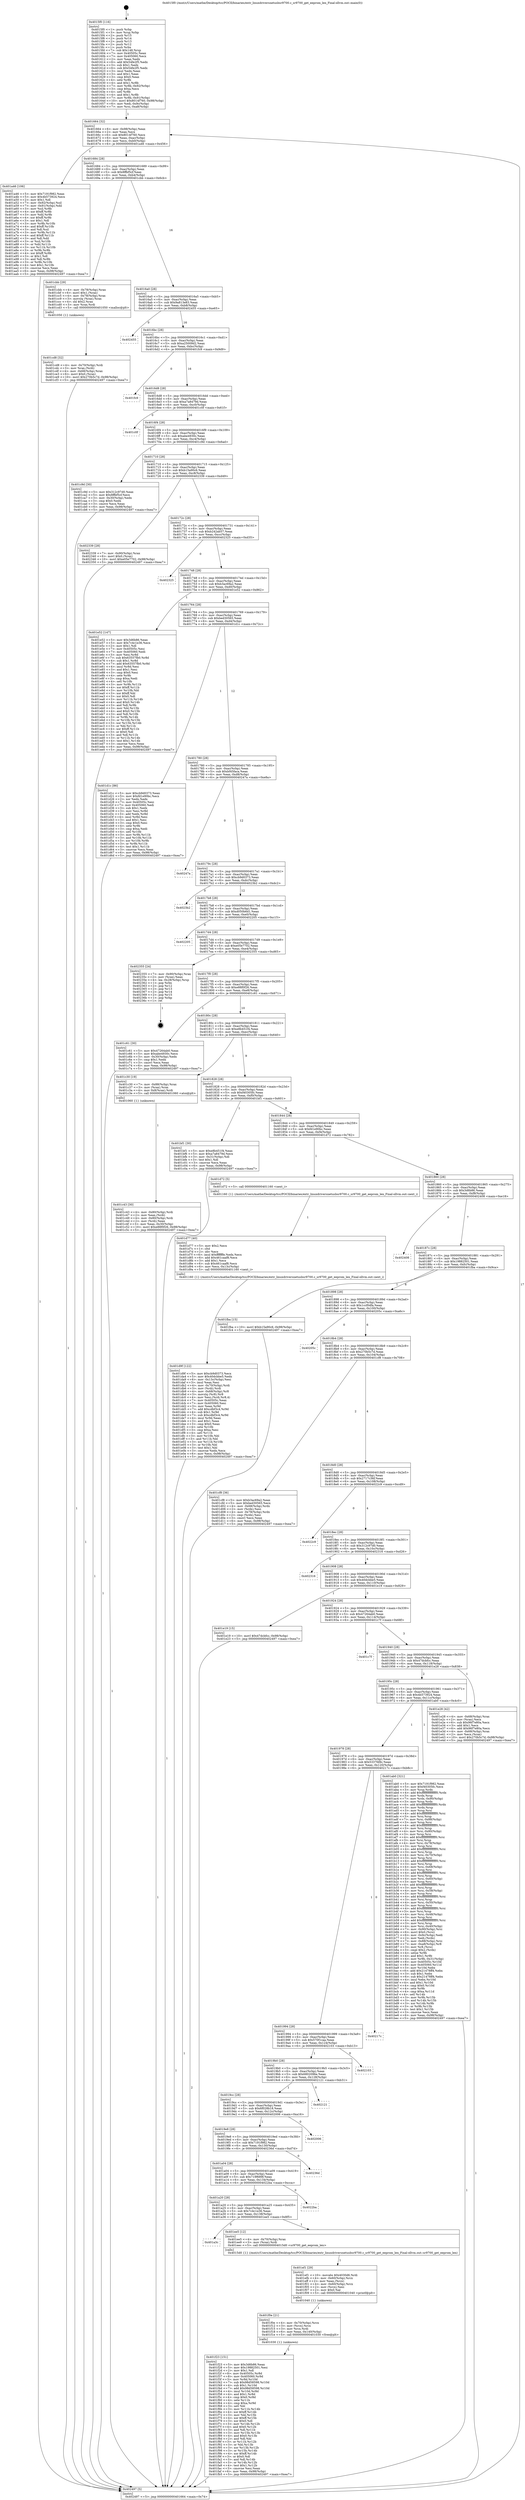 digraph "0x4015f0" {
  label = "0x4015f0 (/mnt/c/Users/mathe/Desktop/tcc/POCII/binaries/extr_linuxdriversnetusbsr9700.c_sr9700_get_eeprom_len_Final-ollvm.out::main(0))"
  labelloc = "t"
  node[shape=record]

  Entry [label="",width=0.3,height=0.3,shape=circle,fillcolor=black,style=filled]
  "0x401664" [label="{
     0x401664 [32]\l
     | [instrs]\l
     &nbsp;&nbsp;0x401664 \<+6\>: mov -0x98(%rbp),%eax\l
     &nbsp;&nbsp;0x40166a \<+2\>: mov %eax,%ecx\l
     &nbsp;&nbsp;0x40166c \<+6\>: sub $0x8014f760,%ecx\l
     &nbsp;&nbsp;0x401672 \<+6\>: mov %eax,-0xac(%rbp)\l
     &nbsp;&nbsp;0x401678 \<+6\>: mov %ecx,-0xb0(%rbp)\l
     &nbsp;&nbsp;0x40167e \<+6\>: je 0000000000401a46 \<main+0x456\>\l
  }"]
  "0x401a46" [label="{
     0x401a46 [106]\l
     | [instrs]\l
     &nbsp;&nbsp;0x401a46 \<+5\>: mov $0x7191f982,%eax\l
     &nbsp;&nbsp;0x401a4b \<+5\>: mov $0x4b573924,%ecx\l
     &nbsp;&nbsp;0x401a50 \<+2\>: mov $0x1,%dl\l
     &nbsp;&nbsp;0x401a52 \<+7\>: mov -0x92(%rbp),%sil\l
     &nbsp;&nbsp;0x401a59 \<+7\>: mov -0x91(%rbp),%dil\l
     &nbsp;&nbsp;0x401a60 \<+3\>: mov %sil,%r8b\l
     &nbsp;&nbsp;0x401a63 \<+4\>: xor $0xff,%r8b\l
     &nbsp;&nbsp;0x401a67 \<+3\>: mov %dil,%r9b\l
     &nbsp;&nbsp;0x401a6a \<+4\>: xor $0xff,%r9b\l
     &nbsp;&nbsp;0x401a6e \<+3\>: xor $0x1,%dl\l
     &nbsp;&nbsp;0x401a71 \<+3\>: mov %r8b,%r10b\l
     &nbsp;&nbsp;0x401a74 \<+4\>: and $0xff,%r10b\l
     &nbsp;&nbsp;0x401a78 \<+3\>: and %dl,%sil\l
     &nbsp;&nbsp;0x401a7b \<+3\>: mov %r9b,%r11b\l
     &nbsp;&nbsp;0x401a7e \<+4\>: and $0xff,%r11b\l
     &nbsp;&nbsp;0x401a82 \<+3\>: and %dl,%dil\l
     &nbsp;&nbsp;0x401a85 \<+3\>: or %sil,%r10b\l
     &nbsp;&nbsp;0x401a88 \<+3\>: or %dil,%r11b\l
     &nbsp;&nbsp;0x401a8b \<+3\>: xor %r11b,%r10b\l
     &nbsp;&nbsp;0x401a8e \<+3\>: or %r9b,%r8b\l
     &nbsp;&nbsp;0x401a91 \<+4\>: xor $0xff,%r8b\l
     &nbsp;&nbsp;0x401a95 \<+3\>: or $0x1,%dl\l
     &nbsp;&nbsp;0x401a98 \<+3\>: and %dl,%r8b\l
     &nbsp;&nbsp;0x401a9b \<+3\>: or %r8b,%r10b\l
     &nbsp;&nbsp;0x401a9e \<+4\>: test $0x1,%r10b\l
     &nbsp;&nbsp;0x401aa2 \<+3\>: cmovne %ecx,%eax\l
     &nbsp;&nbsp;0x401aa5 \<+6\>: mov %eax,-0x98(%rbp)\l
     &nbsp;&nbsp;0x401aab \<+5\>: jmp 0000000000402497 \<main+0xea7\>\l
  }"]
  "0x401684" [label="{
     0x401684 [28]\l
     | [instrs]\l
     &nbsp;&nbsp;0x401684 \<+5\>: jmp 0000000000401689 \<main+0x99\>\l
     &nbsp;&nbsp;0x401689 \<+6\>: mov -0xac(%rbp),%eax\l
     &nbsp;&nbsp;0x40168f \<+5\>: sub $0x8ffbf5cf,%eax\l
     &nbsp;&nbsp;0x401694 \<+6\>: mov %eax,-0xb4(%rbp)\l
     &nbsp;&nbsp;0x40169a \<+6\>: je 0000000000401cbb \<main+0x6cb\>\l
  }"]
  "0x402497" [label="{
     0x402497 [5]\l
     | [instrs]\l
     &nbsp;&nbsp;0x402497 \<+5\>: jmp 0000000000401664 \<main+0x74\>\l
  }"]
  "0x4015f0" [label="{
     0x4015f0 [116]\l
     | [instrs]\l
     &nbsp;&nbsp;0x4015f0 \<+1\>: push %rbp\l
     &nbsp;&nbsp;0x4015f1 \<+3\>: mov %rsp,%rbp\l
     &nbsp;&nbsp;0x4015f4 \<+2\>: push %r15\l
     &nbsp;&nbsp;0x4015f6 \<+2\>: push %r14\l
     &nbsp;&nbsp;0x4015f8 \<+2\>: push %r13\l
     &nbsp;&nbsp;0x4015fa \<+2\>: push %r12\l
     &nbsp;&nbsp;0x4015fc \<+1\>: push %rbx\l
     &nbsp;&nbsp;0x4015fd \<+7\>: sub $0x148,%rsp\l
     &nbsp;&nbsp;0x401604 \<+7\>: mov 0x40505c,%eax\l
     &nbsp;&nbsp;0x40160b \<+7\>: mov 0x405060,%ecx\l
     &nbsp;&nbsp;0x401612 \<+2\>: mov %eax,%edx\l
     &nbsp;&nbsp;0x401614 \<+6\>: add $0x54fe2f5,%edx\l
     &nbsp;&nbsp;0x40161a \<+3\>: sub $0x1,%edx\l
     &nbsp;&nbsp;0x40161d \<+6\>: sub $0x54fe2f5,%edx\l
     &nbsp;&nbsp;0x401623 \<+3\>: imul %edx,%eax\l
     &nbsp;&nbsp;0x401626 \<+3\>: and $0x1,%eax\l
     &nbsp;&nbsp;0x401629 \<+3\>: cmp $0x0,%eax\l
     &nbsp;&nbsp;0x40162c \<+4\>: sete %r8b\l
     &nbsp;&nbsp;0x401630 \<+4\>: and $0x1,%r8b\l
     &nbsp;&nbsp;0x401634 \<+7\>: mov %r8b,-0x92(%rbp)\l
     &nbsp;&nbsp;0x40163b \<+3\>: cmp $0xa,%ecx\l
     &nbsp;&nbsp;0x40163e \<+4\>: setl %r8b\l
     &nbsp;&nbsp;0x401642 \<+4\>: and $0x1,%r8b\l
     &nbsp;&nbsp;0x401646 \<+7\>: mov %r8b,-0x91(%rbp)\l
     &nbsp;&nbsp;0x40164d \<+10\>: movl $0x8014f760,-0x98(%rbp)\l
     &nbsp;&nbsp;0x401657 \<+6\>: mov %edi,-0x9c(%rbp)\l
     &nbsp;&nbsp;0x40165d \<+7\>: mov %rsi,-0xa8(%rbp)\l
  }"]
  Exit [label="",width=0.3,height=0.3,shape=circle,fillcolor=black,style=filled,peripheries=2]
  "0x401cbb" [label="{
     0x401cbb [29]\l
     | [instrs]\l
     &nbsp;&nbsp;0x401cbb \<+4\>: mov -0x78(%rbp),%rax\l
     &nbsp;&nbsp;0x401cbf \<+6\>: movl $0x1,(%rax)\l
     &nbsp;&nbsp;0x401cc5 \<+4\>: mov -0x78(%rbp),%rax\l
     &nbsp;&nbsp;0x401cc9 \<+3\>: movslq (%rax),%rax\l
     &nbsp;&nbsp;0x401ccc \<+4\>: shl $0x2,%rax\l
     &nbsp;&nbsp;0x401cd0 \<+3\>: mov %rax,%rdi\l
     &nbsp;&nbsp;0x401cd3 \<+5\>: call 0000000000401050 \<malloc@plt\>\l
     | [calls]\l
     &nbsp;&nbsp;0x401050 \{1\} (unknown)\l
  }"]
  "0x4016a0" [label="{
     0x4016a0 [28]\l
     | [instrs]\l
     &nbsp;&nbsp;0x4016a0 \<+5\>: jmp 00000000004016a5 \<main+0xb5\>\l
     &nbsp;&nbsp;0x4016a5 \<+6\>: mov -0xac(%rbp),%eax\l
     &nbsp;&nbsp;0x4016ab \<+5\>: sub $0x9a813e83,%eax\l
     &nbsp;&nbsp;0x4016b0 \<+6\>: mov %eax,-0xb8(%rbp)\l
     &nbsp;&nbsp;0x4016b6 \<+6\>: je 0000000000402455 \<main+0xe65\>\l
  }"]
  "0x401f23" [label="{
     0x401f23 [151]\l
     | [instrs]\l
     &nbsp;&nbsp;0x401f23 \<+5\>: mov $0x3d6b86,%eax\l
     &nbsp;&nbsp;0x401f28 \<+5\>: mov $0x19882501,%esi\l
     &nbsp;&nbsp;0x401f2d \<+2\>: mov $0x1,%dl\l
     &nbsp;&nbsp;0x401f2f \<+8\>: mov 0x40505c,%r8d\l
     &nbsp;&nbsp;0x401f37 \<+8\>: mov 0x405060,%r9d\l
     &nbsp;&nbsp;0x401f3f \<+3\>: mov %r8d,%r10d\l
     &nbsp;&nbsp;0x401f42 \<+7\>: sub $0x98d58598,%r10d\l
     &nbsp;&nbsp;0x401f49 \<+4\>: sub $0x1,%r10d\l
     &nbsp;&nbsp;0x401f4d \<+7\>: add $0x98d58598,%r10d\l
     &nbsp;&nbsp;0x401f54 \<+4\>: imul %r10d,%r8d\l
     &nbsp;&nbsp;0x401f58 \<+4\>: and $0x1,%r8d\l
     &nbsp;&nbsp;0x401f5c \<+4\>: cmp $0x0,%r8d\l
     &nbsp;&nbsp;0x401f60 \<+4\>: sete %r11b\l
     &nbsp;&nbsp;0x401f64 \<+4\>: cmp $0xa,%r9d\l
     &nbsp;&nbsp;0x401f68 \<+3\>: setl %bl\l
     &nbsp;&nbsp;0x401f6b \<+3\>: mov %r11b,%r14b\l
     &nbsp;&nbsp;0x401f6e \<+4\>: xor $0xff,%r14b\l
     &nbsp;&nbsp;0x401f72 \<+3\>: mov %bl,%r15b\l
     &nbsp;&nbsp;0x401f75 \<+4\>: xor $0xff,%r15b\l
     &nbsp;&nbsp;0x401f79 \<+3\>: xor $0x0,%dl\l
     &nbsp;&nbsp;0x401f7c \<+3\>: mov %r14b,%r12b\l
     &nbsp;&nbsp;0x401f7f \<+4\>: and $0x0,%r12b\l
     &nbsp;&nbsp;0x401f83 \<+3\>: and %dl,%r11b\l
     &nbsp;&nbsp;0x401f86 \<+3\>: mov %r15b,%r13b\l
     &nbsp;&nbsp;0x401f89 \<+4\>: and $0x0,%r13b\l
     &nbsp;&nbsp;0x401f8d \<+2\>: and %dl,%bl\l
     &nbsp;&nbsp;0x401f8f \<+3\>: or %r11b,%r12b\l
     &nbsp;&nbsp;0x401f92 \<+3\>: or %bl,%r13b\l
     &nbsp;&nbsp;0x401f95 \<+3\>: xor %r13b,%r12b\l
     &nbsp;&nbsp;0x401f98 \<+3\>: or %r15b,%r14b\l
     &nbsp;&nbsp;0x401f9b \<+4\>: xor $0xff,%r14b\l
     &nbsp;&nbsp;0x401f9f \<+3\>: or $0x0,%dl\l
     &nbsp;&nbsp;0x401fa2 \<+3\>: and %dl,%r14b\l
     &nbsp;&nbsp;0x401fa5 \<+3\>: or %r14b,%r12b\l
     &nbsp;&nbsp;0x401fa8 \<+4\>: test $0x1,%r12b\l
     &nbsp;&nbsp;0x401fac \<+3\>: cmovne %esi,%eax\l
     &nbsp;&nbsp;0x401faf \<+6\>: mov %eax,-0x98(%rbp)\l
     &nbsp;&nbsp;0x401fb5 \<+5\>: jmp 0000000000402497 \<main+0xea7\>\l
  }"]
  "0x402455" [label="{
     0x402455\l
  }", style=dashed]
  "0x4016bc" [label="{
     0x4016bc [28]\l
     | [instrs]\l
     &nbsp;&nbsp;0x4016bc \<+5\>: jmp 00000000004016c1 \<main+0xd1\>\l
     &nbsp;&nbsp;0x4016c1 \<+6\>: mov -0xac(%rbp),%eax\l
     &nbsp;&nbsp;0x4016c7 \<+5\>: sub $0xa25009d2,%eax\l
     &nbsp;&nbsp;0x4016cc \<+6\>: mov %eax,-0xbc(%rbp)\l
     &nbsp;&nbsp;0x4016d2 \<+6\>: je 0000000000401fc9 \<main+0x9d9\>\l
  }"]
  "0x401f0e" [label="{
     0x401f0e [21]\l
     | [instrs]\l
     &nbsp;&nbsp;0x401f0e \<+4\>: mov -0x70(%rbp),%rcx\l
     &nbsp;&nbsp;0x401f12 \<+3\>: mov (%rcx),%rcx\l
     &nbsp;&nbsp;0x401f15 \<+3\>: mov %rcx,%rdi\l
     &nbsp;&nbsp;0x401f18 \<+6\>: mov %eax,-0x140(%rbp)\l
     &nbsp;&nbsp;0x401f1e \<+5\>: call 0000000000401030 \<free@plt\>\l
     | [calls]\l
     &nbsp;&nbsp;0x401030 \{1\} (unknown)\l
  }"]
  "0x401fc9" [label="{
     0x401fc9\l
  }", style=dashed]
  "0x4016d8" [label="{
     0x4016d8 [28]\l
     | [instrs]\l
     &nbsp;&nbsp;0x4016d8 \<+5\>: jmp 00000000004016dd \<main+0xed\>\l
     &nbsp;&nbsp;0x4016dd \<+6\>: mov -0xac(%rbp),%eax\l
     &nbsp;&nbsp;0x4016e3 \<+5\>: sub $0xa7a8479d,%eax\l
     &nbsp;&nbsp;0x4016e8 \<+6\>: mov %eax,-0xc0(%rbp)\l
     &nbsp;&nbsp;0x4016ee \<+6\>: je 0000000000401c0f \<main+0x61f\>\l
  }"]
  "0x401ef1" [label="{
     0x401ef1 [29]\l
     | [instrs]\l
     &nbsp;&nbsp;0x401ef1 \<+10\>: movabs $0x4030d6,%rdi\l
     &nbsp;&nbsp;0x401efb \<+4\>: mov -0x60(%rbp),%rcx\l
     &nbsp;&nbsp;0x401eff \<+2\>: mov %eax,(%rcx)\l
     &nbsp;&nbsp;0x401f01 \<+4\>: mov -0x60(%rbp),%rcx\l
     &nbsp;&nbsp;0x401f05 \<+2\>: mov (%rcx),%esi\l
     &nbsp;&nbsp;0x401f07 \<+2\>: mov $0x0,%al\l
     &nbsp;&nbsp;0x401f09 \<+5\>: call 0000000000401040 \<printf@plt\>\l
     | [calls]\l
     &nbsp;&nbsp;0x401040 \{1\} (unknown)\l
  }"]
  "0x401c0f" [label="{
     0x401c0f\l
  }", style=dashed]
  "0x4016f4" [label="{
     0x4016f4 [28]\l
     | [instrs]\l
     &nbsp;&nbsp;0x4016f4 \<+5\>: jmp 00000000004016f9 \<main+0x109\>\l
     &nbsp;&nbsp;0x4016f9 \<+6\>: mov -0xac(%rbp),%eax\l
     &nbsp;&nbsp;0x4016ff \<+5\>: sub $0xabe4930c,%eax\l
     &nbsp;&nbsp;0x401704 \<+6\>: mov %eax,-0xc4(%rbp)\l
     &nbsp;&nbsp;0x40170a \<+6\>: je 0000000000401c9d \<main+0x6ad\>\l
  }"]
  "0x401a3c" [label="{
     0x401a3c\l
  }", style=dashed]
  "0x401c9d" [label="{
     0x401c9d [30]\l
     | [instrs]\l
     &nbsp;&nbsp;0x401c9d \<+5\>: mov $0x312c97d0,%eax\l
     &nbsp;&nbsp;0x401ca2 \<+5\>: mov $0x8ffbf5cf,%ecx\l
     &nbsp;&nbsp;0x401ca7 \<+3\>: mov -0x30(%rbp),%edx\l
     &nbsp;&nbsp;0x401caa \<+3\>: cmp $0x0,%edx\l
     &nbsp;&nbsp;0x401cad \<+3\>: cmove %ecx,%eax\l
     &nbsp;&nbsp;0x401cb0 \<+6\>: mov %eax,-0x98(%rbp)\l
     &nbsp;&nbsp;0x401cb6 \<+5\>: jmp 0000000000402497 \<main+0xea7\>\l
  }"]
  "0x401710" [label="{
     0x401710 [28]\l
     | [instrs]\l
     &nbsp;&nbsp;0x401710 \<+5\>: jmp 0000000000401715 \<main+0x125\>\l
     &nbsp;&nbsp;0x401715 \<+6\>: mov -0xac(%rbp),%eax\l
     &nbsp;&nbsp;0x40171b \<+5\>: sub $0xb15a90c6,%eax\l
     &nbsp;&nbsp;0x401720 \<+6\>: mov %eax,-0xc8(%rbp)\l
     &nbsp;&nbsp;0x401726 \<+6\>: je 0000000000402339 \<main+0xd49\>\l
  }"]
  "0x401ee5" [label="{
     0x401ee5 [12]\l
     | [instrs]\l
     &nbsp;&nbsp;0x401ee5 \<+4\>: mov -0x70(%rbp),%rax\l
     &nbsp;&nbsp;0x401ee9 \<+3\>: mov (%rax),%rdi\l
     &nbsp;&nbsp;0x401eec \<+5\>: call 00000000004015d0 \<sr9700_get_eeprom_len\>\l
     | [calls]\l
     &nbsp;&nbsp;0x4015d0 \{1\} (/mnt/c/Users/mathe/Desktop/tcc/POCII/binaries/extr_linuxdriversnetusbsr9700.c_sr9700_get_eeprom_len_Final-ollvm.out::sr9700_get_eeprom_len)\l
  }"]
  "0x402339" [label="{
     0x402339 [28]\l
     | [instrs]\l
     &nbsp;&nbsp;0x402339 \<+7\>: mov -0x90(%rbp),%rax\l
     &nbsp;&nbsp;0x402340 \<+6\>: movl $0x0,(%rax)\l
     &nbsp;&nbsp;0x402346 \<+10\>: movl $0xe05e7702,-0x98(%rbp)\l
     &nbsp;&nbsp;0x402350 \<+5\>: jmp 0000000000402497 \<main+0xea7\>\l
  }"]
  "0x40172c" [label="{
     0x40172c [28]\l
     | [instrs]\l
     &nbsp;&nbsp;0x40172c \<+5\>: jmp 0000000000401731 \<main+0x141\>\l
     &nbsp;&nbsp;0x401731 \<+6\>: mov -0xac(%rbp),%eax\l
     &nbsp;&nbsp;0x401737 \<+5\>: sub $0xb242ab57,%eax\l
     &nbsp;&nbsp;0x40173c \<+6\>: mov %eax,-0xcc(%rbp)\l
     &nbsp;&nbsp;0x401742 \<+6\>: je 0000000000402325 \<main+0xd35\>\l
  }"]
  "0x401a20" [label="{
     0x401a20 [28]\l
     | [instrs]\l
     &nbsp;&nbsp;0x401a20 \<+5\>: jmp 0000000000401a25 \<main+0x435\>\l
     &nbsp;&nbsp;0x401a25 \<+6\>: mov -0xac(%rbp),%eax\l
     &nbsp;&nbsp;0x401a2b \<+5\>: sub $0x7c4c1e36,%eax\l
     &nbsp;&nbsp;0x401a30 \<+6\>: mov %eax,-0x138(%rbp)\l
     &nbsp;&nbsp;0x401a36 \<+6\>: je 0000000000401ee5 \<main+0x8f5\>\l
  }"]
  "0x402325" [label="{
     0x402325\l
  }", style=dashed]
  "0x401748" [label="{
     0x401748 [28]\l
     | [instrs]\l
     &nbsp;&nbsp;0x401748 \<+5\>: jmp 000000000040174d \<main+0x15d\>\l
     &nbsp;&nbsp;0x40174d \<+6\>: mov -0xac(%rbp),%eax\l
     &nbsp;&nbsp;0x401753 \<+5\>: sub $0xb3ac69a2,%eax\l
     &nbsp;&nbsp;0x401758 \<+6\>: mov %eax,-0xd0(%rbp)\l
     &nbsp;&nbsp;0x40175e \<+6\>: je 0000000000401e52 \<main+0x862\>\l
  }"]
  "0x4022ba" [label="{
     0x4022ba\l
  }", style=dashed]
  "0x401e52" [label="{
     0x401e52 [147]\l
     | [instrs]\l
     &nbsp;&nbsp;0x401e52 \<+5\>: mov $0x3d6b86,%eax\l
     &nbsp;&nbsp;0x401e57 \<+5\>: mov $0x7c4c1e36,%ecx\l
     &nbsp;&nbsp;0x401e5c \<+2\>: mov $0x1,%dl\l
     &nbsp;&nbsp;0x401e5e \<+7\>: mov 0x40505c,%esi\l
     &nbsp;&nbsp;0x401e65 \<+7\>: mov 0x405060,%edi\l
     &nbsp;&nbsp;0x401e6c \<+3\>: mov %esi,%r8d\l
     &nbsp;&nbsp;0x401e6f \<+7\>: sub $0x63557fb0,%r8d\l
     &nbsp;&nbsp;0x401e76 \<+4\>: sub $0x1,%r8d\l
     &nbsp;&nbsp;0x401e7a \<+7\>: add $0x63557fb0,%r8d\l
     &nbsp;&nbsp;0x401e81 \<+4\>: imul %r8d,%esi\l
     &nbsp;&nbsp;0x401e85 \<+3\>: and $0x1,%esi\l
     &nbsp;&nbsp;0x401e88 \<+3\>: cmp $0x0,%esi\l
     &nbsp;&nbsp;0x401e8b \<+4\>: sete %r9b\l
     &nbsp;&nbsp;0x401e8f \<+3\>: cmp $0xa,%edi\l
     &nbsp;&nbsp;0x401e92 \<+4\>: setl %r10b\l
     &nbsp;&nbsp;0x401e96 \<+3\>: mov %r9b,%r11b\l
     &nbsp;&nbsp;0x401e99 \<+4\>: xor $0xff,%r11b\l
     &nbsp;&nbsp;0x401e9d \<+3\>: mov %r10b,%bl\l
     &nbsp;&nbsp;0x401ea0 \<+3\>: xor $0xff,%bl\l
     &nbsp;&nbsp;0x401ea3 \<+3\>: xor $0x0,%dl\l
     &nbsp;&nbsp;0x401ea6 \<+3\>: mov %r11b,%r14b\l
     &nbsp;&nbsp;0x401ea9 \<+4\>: and $0x0,%r14b\l
     &nbsp;&nbsp;0x401ead \<+3\>: and %dl,%r9b\l
     &nbsp;&nbsp;0x401eb0 \<+3\>: mov %bl,%r15b\l
     &nbsp;&nbsp;0x401eb3 \<+4\>: and $0x0,%r15b\l
     &nbsp;&nbsp;0x401eb7 \<+3\>: and %dl,%r10b\l
     &nbsp;&nbsp;0x401eba \<+3\>: or %r9b,%r14b\l
     &nbsp;&nbsp;0x401ebd \<+3\>: or %r10b,%r15b\l
     &nbsp;&nbsp;0x401ec0 \<+3\>: xor %r15b,%r14b\l
     &nbsp;&nbsp;0x401ec3 \<+3\>: or %bl,%r11b\l
     &nbsp;&nbsp;0x401ec6 \<+4\>: xor $0xff,%r11b\l
     &nbsp;&nbsp;0x401eca \<+3\>: or $0x0,%dl\l
     &nbsp;&nbsp;0x401ecd \<+3\>: and %dl,%r11b\l
     &nbsp;&nbsp;0x401ed0 \<+3\>: or %r11b,%r14b\l
     &nbsp;&nbsp;0x401ed3 \<+4\>: test $0x1,%r14b\l
     &nbsp;&nbsp;0x401ed7 \<+3\>: cmovne %ecx,%eax\l
     &nbsp;&nbsp;0x401eda \<+6\>: mov %eax,-0x98(%rbp)\l
     &nbsp;&nbsp;0x401ee0 \<+5\>: jmp 0000000000402497 \<main+0xea7\>\l
  }"]
  "0x401764" [label="{
     0x401764 [28]\l
     | [instrs]\l
     &nbsp;&nbsp;0x401764 \<+5\>: jmp 0000000000401769 \<main+0x179\>\l
     &nbsp;&nbsp;0x401769 \<+6\>: mov -0xac(%rbp),%eax\l
     &nbsp;&nbsp;0x40176f \<+5\>: sub $0xbed30565,%eax\l
     &nbsp;&nbsp;0x401774 \<+6\>: mov %eax,-0xd4(%rbp)\l
     &nbsp;&nbsp;0x40177a \<+6\>: je 0000000000401d1c \<main+0x72c\>\l
  }"]
  "0x401a04" [label="{
     0x401a04 [28]\l
     | [instrs]\l
     &nbsp;&nbsp;0x401a04 \<+5\>: jmp 0000000000401a09 \<main+0x419\>\l
     &nbsp;&nbsp;0x401a09 \<+6\>: mov -0xac(%rbp),%eax\l
     &nbsp;&nbsp;0x401a0f \<+5\>: sub $0x719f689f,%eax\l
     &nbsp;&nbsp;0x401a14 \<+6\>: mov %eax,-0x134(%rbp)\l
     &nbsp;&nbsp;0x401a1a \<+6\>: je 00000000004022ba \<main+0xcca\>\l
  }"]
  "0x401d1c" [label="{
     0x401d1c [86]\l
     | [instrs]\l
     &nbsp;&nbsp;0x401d1c \<+5\>: mov $0xcb9d0373,%eax\l
     &nbsp;&nbsp;0x401d21 \<+5\>: mov $0xfd1e90bc,%ecx\l
     &nbsp;&nbsp;0x401d26 \<+2\>: xor %edx,%edx\l
     &nbsp;&nbsp;0x401d28 \<+7\>: mov 0x40505c,%esi\l
     &nbsp;&nbsp;0x401d2f \<+7\>: mov 0x405060,%edi\l
     &nbsp;&nbsp;0x401d36 \<+3\>: sub $0x1,%edx\l
     &nbsp;&nbsp;0x401d39 \<+3\>: mov %esi,%r8d\l
     &nbsp;&nbsp;0x401d3c \<+3\>: add %edx,%r8d\l
     &nbsp;&nbsp;0x401d3f \<+4\>: imul %r8d,%esi\l
     &nbsp;&nbsp;0x401d43 \<+3\>: and $0x1,%esi\l
     &nbsp;&nbsp;0x401d46 \<+3\>: cmp $0x0,%esi\l
     &nbsp;&nbsp;0x401d49 \<+4\>: sete %r9b\l
     &nbsp;&nbsp;0x401d4d \<+3\>: cmp $0xa,%edi\l
     &nbsp;&nbsp;0x401d50 \<+4\>: setl %r10b\l
     &nbsp;&nbsp;0x401d54 \<+3\>: mov %r9b,%r11b\l
     &nbsp;&nbsp;0x401d57 \<+3\>: and %r10b,%r11b\l
     &nbsp;&nbsp;0x401d5a \<+3\>: xor %r10b,%r9b\l
     &nbsp;&nbsp;0x401d5d \<+3\>: or %r9b,%r11b\l
     &nbsp;&nbsp;0x401d60 \<+4\>: test $0x1,%r11b\l
     &nbsp;&nbsp;0x401d64 \<+3\>: cmovne %ecx,%eax\l
     &nbsp;&nbsp;0x401d67 \<+6\>: mov %eax,-0x98(%rbp)\l
     &nbsp;&nbsp;0x401d6d \<+5\>: jmp 0000000000402497 \<main+0xea7\>\l
  }"]
  "0x401780" [label="{
     0x401780 [28]\l
     | [instrs]\l
     &nbsp;&nbsp;0x401780 \<+5\>: jmp 0000000000401785 \<main+0x195\>\l
     &nbsp;&nbsp;0x401785 \<+6\>: mov -0xac(%rbp),%eax\l
     &nbsp;&nbsp;0x40178b \<+5\>: sub $0xbf45faca,%eax\l
     &nbsp;&nbsp;0x401790 \<+6\>: mov %eax,-0xd8(%rbp)\l
     &nbsp;&nbsp;0x401796 \<+6\>: je 000000000040247a \<main+0xe8a\>\l
  }"]
  "0x40236d" [label="{
     0x40236d\l
  }", style=dashed]
  "0x40247a" [label="{
     0x40247a\l
  }", style=dashed]
  "0x40179c" [label="{
     0x40179c [28]\l
     | [instrs]\l
     &nbsp;&nbsp;0x40179c \<+5\>: jmp 00000000004017a1 \<main+0x1b1\>\l
     &nbsp;&nbsp;0x4017a1 \<+6\>: mov -0xac(%rbp),%eax\l
     &nbsp;&nbsp;0x4017a7 \<+5\>: sub $0xcb9d0373,%eax\l
     &nbsp;&nbsp;0x4017ac \<+6\>: mov %eax,-0xdc(%rbp)\l
     &nbsp;&nbsp;0x4017b2 \<+6\>: je 00000000004023b2 \<main+0xdc2\>\l
  }"]
  "0x4019e8" [label="{
     0x4019e8 [28]\l
     | [instrs]\l
     &nbsp;&nbsp;0x4019e8 \<+5\>: jmp 00000000004019ed \<main+0x3fd\>\l
     &nbsp;&nbsp;0x4019ed \<+6\>: mov -0xac(%rbp),%eax\l
     &nbsp;&nbsp;0x4019f3 \<+5\>: sub $0x7191f982,%eax\l
     &nbsp;&nbsp;0x4019f8 \<+6\>: mov %eax,-0x130(%rbp)\l
     &nbsp;&nbsp;0x4019fe \<+6\>: je 000000000040236d \<main+0xd7d\>\l
  }"]
  "0x4023b2" [label="{
     0x4023b2\l
  }", style=dashed]
  "0x4017b8" [label="{
     0x4017b8 [28]\l
     | [instrs]\l
     &nbsp;&nbsp;0x4017b8 \<+5\>: jmp 00000000004017bd \<main+0x1cd\>\l
     &nbsp;&nbsp;0x4017bd \<+6\>: mov -0xac(%rbp),%eax\l
     &nbsp;&nbsp;0x4017c3 \<+5\>: sub $0xd050b6d1,%eax\l
     &nbsp;&nbsp;0x4017c8 \<+6\>: mov %eax,-0xe0(%rbp)\l
     &nbsp;&nbsp;0x4017ce \<+6\>: je 0000000000402205 \<main+0xc15\>\l
  }"]
  "0x402006" [label="{
     0x402006\l
  }", style=dashed]
  "0x402205" [label="{
     0x402205\l
  }", style=dashed]
  "0x4017d4" [label="{
     0x4017d4 [28]\l
     | [instrs]\l
     &nbsp;&nbsp;0x4017d4 \<+5\>: jmp 00000000004017d9 \<main+0x1e9\>\l
     &nbsp;&nbsp;0x4017d9 \<+6\>: mov -0xac(%rbp),%eax\l
     &nbsp;&nbsp;0x4017df \<+5\>: sub $0xe05e7702,%eax\l
     &nbsp;&nbsp;0x4017e4 \<+6\>: mov %eax,-0xe4(%rbp)\l
     &nbsp;&nbsp;0x4017ea \<+6\>: je 0000000000402355 \<main+0xd65\>\l
  }"]
  "0x4019cc" [label="{
     0x4019cc [28]\l
     | [instrs]\l
     &nbsp;&nbsp;0x4019cc \<+5\>: jmp 00000000004019d1 \<main+0x3e1\>\l
     &nbsp;&nbsp;0x4019d1 \<+6\>: mov -0xac(%rbp),%eax\l
     &nbsp;&nbsp;0x4019d7 \<+5\>: sub $0x6f028b18,%eax\l
     &nbsp;&nbsp;0x4019dc \<+6\>: mov %eax,-0x12c(%rbp)\l
     &nbsp;&nbsp;0x4019e2 \<+6\>: je 0000000000402006 \<main+0xa16\>\l
  }"]
  "0x402355" [label="{
     0x402355 [24]\l
     | [instrs]\l
     &nbsp;&nbsp;0x402355 \<+7\>: mov -0x90(%rbp),%rax\l
     &nbsp;&nbsp;0x40235c \<+2\>: mov (%rax),%eax\l
     &nbsp;&nbsp;0x40235e \<+4\>: lea -0x28(%rbp),%rsp\l
     &nbsp;&nbsp;0x402362 \<+1\>: pop %rbx\l
     &nbsp;&nbsp;0x402363 \<+2\>: pop %r12\l
     &nbsp;&nbsp;0x402365 \<+2\>: pop %r13\l
     &nbsp;&nbsp;0x402367 \<+2\>: pop %r14\l
     &nbsp;&nbsp;0x402369 \<+2\>: pop %r15\l
     &nbsp;&nbsp;0x40236b \<+1\>: pop %rbp\l
     &nbsp;&nbsp;0x40236c \<+1\>: ret\l
  }"]
  "0x4017f0" [label="{
     0x4017f0 [28]\l
     | [instrs]\l
     &nbsp;&nbsp;0x4017f0 \<+5\>: jmp 00000000004017f5 \<main+0x205\>\l
     &nbsp;&nbsp;0x4017f5 \<+6\>: mov -0xac(%rbp),%eax\l
     &nbsp;&nbsp;0x4017fb \<+5\>: sub $0xe88f0f26,%eax\l
     &nbsp;&nbsp;0x401800 \<+6\>: mov %eax,-0xe8(%rbp)\l
     &nbsp;&nbsp;0x401806 \<+6\>: je 0000000000401c61 \<main+0x671\>\l
  }"]
  "0x402121" [label="{
     0x402121\l
  }", style=dashed]
  "0x401c61" [label="{
     0x401c61 [30]\l
     | [instrs]\l
     &nbsp;&nbsp;0x401c61 \<+5\>: mov $0x47264ab0,%eax\l
     &nbsp;&nbsp;0x401c66 \<+5\>: mov $0xabe4930c,%ecx\l
     &nbsp;&nbsp;0x401c6b \<+3\>: mov -0x30(%rbp),%edx\l
     &nbsp;&nbsp;0x401c6e \<+3\>: cmp $0x1,%edx\l
     &nbsp;&nbsp;0x401c71 \<+3\>: cmovl %ecx,%eax\l
     &nbsp;&nbsp;0x401c74 \<+6\>: mov %eax,-0x98(%rbp)\l
     &nbsp;&nbsp;0x401c7a \<+5\>: jmp 0000000000402497 \<main+0xea7\>\l
  }"]
  "0x40180c" [label="{
     0x40180c [28]\l
     | [instrs]\l
     &nbsp;&nbsp;0x40180c \<+5\>: jmp 0000000000401811 \<main+0x221\>\l
     &nbsp;&nbsp;0x401811 \<+6\>: mov -0xac(%rbp),%eax\l
     &nbsp;&nbsp;0x401817 \<+5\>: sub $0xe8b451f4,%eax\l
     &nbsp;&nbsp;0x40181c \<+6\>: mov %eax,-0xec(%rbp)\l
     &nbsp;&nbsp;0x401822 \<+6\>: je 0000000000401c30 \<main+0x640\>\l
  }"]
  "0x4019b0" [label="{
     0x4019b0 [28]\l
     | [instrs]\l
     &nbsp;&nbsp;0x4019b0 \<+5\>: jmp 00000000004019b5 \<main+0x3c5\>\l
     &nbsp;&nbsp;0x4019b5 \<+6\>: mov -0xac(%rbp),%eax\l
     &nbsp;&nbsp;0x4019bb \<+5\>: sub $0x6802096e,%eax\l
     &nbsp;&nbsp;0x4019c0 \<+6\>: mov %eax,-0x128(%rbp)\l
     &nbsp;&nbsp;0x4019c6 \<+6\>: je 0000000000402121 \<main+0xb31\>\l
  }"]
  "0x401c30" [label="{
     0x401c30 [19]\l
     | [instrs]\l
     &nbsp;&nbsp;0x401c30 \<+7\>: mov -0x88(%rbp),%rax\l
     &nbsp;&nbsp;0x401c37 \<+3\>: mov (%rax),%rax\l
     &nbsp;&nbsp;0x401c3a \<+4\>: mov 0x8(%rax),%rdi\l
     &nbsp;&nbsp;0x401c3e \<+5\>: call 0000000000401060 \<atoi@plt\>\l
     | [calls]\l
     &nbsp;&nbsp;0x401060 \{1\} (unknown)\l
  }"]
  "0x401828" [label="{
     0x401828 [28]\l
     | [instrs]\l
     &nbsp;&nbsp;0x401828 \<+5\>: jmp 000000000040182d \<main+0x23d\>\l
     &nbsp;&nbsp;0x40182d \<+6\>: mov -0xac(%rbp),%eax\l
     &nbsp;&nbsp;0x401833 \<+5\>: sub $0xf40305fc,%eax\l
     &nbsp;&nbsp;0x401838 \<+6\>: mov %eax,-0xf0(%rbp)\l
     &nbsp;&nbsp;0x40183e \<+6\>: je 0000000000401bf1 \<main+0x601\>\l
  }"]
  "0x402103" [label="{
     0x402103\l
  }", style=dashed]
  "0x401bf1" [label="{
     0x401bf1 [30]\l
     | [instrs]\l
     &nbsp;&nbsp;0x401bf1 \<+5\>: mov $0xe8b451f4,%eax\l
     &nbsp;&nbsp;0x401bf6 \<+5\>: mov $0xa7a8479d,%ecx\l
     &nbsp;&nbsp;0x401bfb \<+3\>: mov -0x31(%rbp),%dl\l
     &nbsp;&nbsp;0x401bfe \<+3\>: test $0x1,%dl\l
     &nbsp;&nbsp;0x401c01 \<+3\>: cmovne %ecx,%eax\l
     &nbsp;&nbsp;0x401c04 \<+6\>: mov %eax,-0x98(%rbp)\l
     &nbsp;&nbsp;0x401c0a \<+5\>: jmp 0000000000402497 \<main+0xea7\>\l
  }"]
  "0x401844" [label="{
     0x401844 [28]\l
     | [instrs]\l
     &nbsp;&nbsp;0x401844 \<+5\>: jmp 0000000000401849 \<main+0x259\>\l
     &nbsp;&nbsp;0x401849 \<+6\>: mov -0xac(%rbp),%eax\l
     &nbsp;&nbsp;0x40184f \<+5\>: sub $0xfd1e90bc,%eax\l
     &nbsp;&nbsp;0x401854 \<+6\>: mov %eax,-0xf4(%rbp)\l
     &nbsp;&nbsp;0x40185a \<+6\>: je 0000000000401d72 \<main+0x782\>\l
  }"]
  "0x401994" [label="{
     0x401994 [28]\l
     | [instrs]\l
     &nbsp;&nbsp;0x401994 \<+5\>: jmp 0000000000401999 \<main+0x3a9\>\l
     &nbsp;&nbsp;0x401999 \<+6\>: mov -0xac(%rbp),%eax\l
     &nbsp;&nbsp;0x40199f \<+5\>: sub $0x570f1caa,%eax\l
     &nbsp;&nbsp;0x4019a4 \<+6\>: mov %eax,-0x124(%rbp)\l
     &nbsp;&nbsp;0x4019aa \<+6\>: je 0000000000402103 \<main+0xb13\>\l
  }"]
  "0x401d72" [label="{
     0x401d72 [5]\l
     | [instrs]\l
     &nbsp;&nbsp;0x401d72 \<+5\>: call 0000000000401160 \<next_i\>\l
     | [calls]\l
     &nbsp;&nbsp;0x401160 \{1\} (/mnt/c/Users/mathe/Desktop/tcc/POCII/binaries/extr_linuxdriversnetusbsr9700.c_sr9700_get_eeprom_len_Final-ollvm.out::next_i)\l
  }"]
  "0x401860" [label="{
     0x401860 [28]\l
     | [instrs]\l
     &nbsp;&nbsp;0x401860 \<+5\>: jmp 0000000000401865 \<main+0x275\>\l
     &nbsp;&nbsp;0x401865 \<+6\>: mov -0xac(%rbp),%eax\l
     &nbsp;&nbsp;0x40186b \<+5\>: sub $0x3d6b86,%eax\l
     &nbsp;&nbsp;0x401870 \<+6\>: mov %eax,-0xf8(%rbp)\l
     &nbsp;&nbsp;0x401876 \<+6\>: je 0000000000402408 \<main+0xe18\>\l
  }"]
  "0x40217c" [label="{
     0x40217c\l
  }", style=dashed]
  "0x402408" [label="{
     0x402408\l
  }", style=dashed]
  "0x40187c" [label="{
     0x40187c [28]\l
     | [instrs]\l
     &nbsp;&nbsp;0x40187c \<+5\>: jmp 0000000000401881 \<main+0x291\>\l
     &nbsp;&nbsp;0x401881 \<+6\>: mov -0xac(%rbp),%eax\l
     &nbsp;&nbsp;0x401887 \<+5\>: sub $0x19882501,%eax\l
     &nbsp;&nbsp;0x40188c \<+6\>: mov %eax,-0xfc(%rbp)\l
     &nbsp;&nbsp;0x401892 \<+6\>: je 0000000000401fba \<main+0x9ca\>\l
  }"]
  "0x401d9f" [label="{
     0x401d9f [122]\l
     | [instrs]\l
     &nbsp;&nbsp;0x401d9f \<+5\>: mov $0xcb9d0373,%ecx\l
     &nbsp;&nbsp;0x401da4 \<+5\>: mov $0x40dcbbe5,%edx\l
     &nbsp;&nbsp;0x401da9 \<+6\>: mov -0x13c(%rbp),%esi\l
     &nbsp;&nbsp;0x401daf \<+3\>: imul %eax,%esi\l
     &nbsp;&nbsp;0x401db2 \<+4\>: mov -0x70(%rbp),%rdi\l
     &nbsp;&nbsp;0x401db6 \<+3\>: mov (%rdi),%rdi\l
     &nbsp;&nbsp;0x401db9 \<+4\>: mov -0x68(%rbp),%r8\l
     &nbsp;&nbsp;0x401dbd \<+3\>: movslq (%r8),%r8\l
     &nbsp;&nbsp;0x401dc0 \<+4\>: mov %esi,(%rdi,%r8,4)\l
     &nbsp;&nbsp;0x401dc4 \<+7\>: mov 0x40505c,%eax\l
     &nbsp;&nbsp;0x401dcb \<+7\>: mov 0x405060,%esi\l
     &nbsp;&nbsp;0x401dd2 \<+3\>: mov %eax,%r9d\l
     &nbsp;&nbsp;0x401dd5 \<+7\>: add $0xcdbf3c4,%r9d\l
     &nbsp;&nbsp;0x401ddc \<+4\>: sub $0x1,%r9d\l
     &nbsp;&nbsp;0x401de0 \<+7\>: sub $0xcdbf3c4,%r9d\l
     &nbsp;&nbsp;0x401de7 \<+4\>: imul %r9d,%eax\l
     &nbsp;&nbsp;0x401deb \<+3\>: and $0x1,%eax\l
     &nbsp;&nbsp;0x401dee \<+3\>: cmp $0x0,%eax\l
     &nbsp;&nbsp;0x401df1 \<+4\>: sete %r10b\l
     &nbsp;&nbsp;0x401df5 \<+3\>: cmp $0xa,%esi\l
     &nbsp;&nbsp;0x401df8 \<+4\>: setl %r11b\l
     &nbsp;&nbsp;0x401dfc \<+3\>: mov %r10b,%bl\l
     &nbsp;&nbsp;0x401dff \<+3\>: and %r11b,%bl\l
     &nbsp;&nbsp;0x401e02 \<+3\>: xor %r11b,%r10b\l
     &nbsp;&nbsp;0x401e05 \<+3\>: or %r10b,%bl\l
     &nbsp;&nbsp;0x401e08 \<+3\>: test $0x1,%bl\l
     &nbsp;&nbsp;0x401e0b \<+3\>: cmovne %edx,%ecx\l
     &nbsp;&nbsp;0x401e0e \<+6\>: mov %ecx,-0x98(%rbp)\l
     &nbsp;&nbsp;0x401e14 \<+5\>: jmp 0000000000402497 \<main+0xea7\>\l
  }"]
  "0x401fba" [label="{
     0x401fba [15]\l
     | [instrs]\l
     &nbsp;&nbsp;0x401fba \<+10\>: movl $0xb15a90c6,-0x98(%rbp)\l
     &nbsp;&nbsp;0x401fc4 \<+5\>: jmp 0000000000402497 \<main+0xea7\>\l
  }"]
  "0x401898" [label="{
     0x401898 [28]\l
     | [instrs]\l
     &nbsp;&nbsp;0x401898 \<+5\>: jmp 000000000040189d \<main+0x2ad\>\l
     &nbsp;&nbsp;0x40189d \<+6\>: mov -0xac(%rbp),%eax\l
     &nbsp;&nbsp;0x4018a3 \<+5\>: sub $0x1ccf0dfa,%eax\l
     &nbsp;&nbsp;0x4018a8 \<+6\>: mov %eax,-0x100(%rbp)\l
     &nbsp;&nbsp;0x4018ae \<+6\>: je 000000000040205c \<main+0xa6c\>\l
  }"]
  "0x401d77" [label="{
     0x401d77 [40]\l
     | [instrs]\l
     &nbsp;&nbsp;0x401d77 \<+5\>: mov $0x2,%ecx\l
     &nbsp;&nbsp;0x401d7c \<+1\>: cltd\l
     &nbsp;&nbsp;0x401d7d \<+2\>: idiv %ecx\l
     &nbsp;&nbsp;0x401d7f \<+6\>: imul $0xfffffffe,%edx,%ecx\l
     &nbsp;&nbsp;0x401d85 \<+6\>: add $0x461caaf8,%ecx\l
     &nbsp;&nbsp;0x401d8b \<+3\>: add $0x1,%ecx\l
     &nbsp;&nbsp;0x401d8e \<+6\>: sub $0x461caaf8,%ecx\l
     &nbsp;&nbsp;0x401d94 \<+6\>: mov %ecx,-0x13c(%rbp)\l
     &nbsp;&nbsp;0x401d9a \<+5\>: call 0000000000401160 \<next_i\>\l
     | [calls]\l
     &nbsp;&nbsp;0x401160 \{1\} (/mnt/c/Users/mathe/Desktop/tcc/POCII/binaries/extr_linuxdriversnetusbsr9700.c_sr9700_get_eeprom_len_Final-ollvm.out::next_i)\l
  }"]
  "0x40205c" [label="{
     0x40205c\l
  }", style=dashed]
  "0x4018b4" [label="{
     0x4018b4 [28]\l
     | [instrs]\l
     &nbsp;&nbsp;0x4018b4 \<+5\>: jmp 00000000004018b9 \<main+0x2c9\>\l
     &nbsp;&nbsp;0x4018b9 \<+6\>: mov -0xac(%rbp),%eax\l
     &nbsp;&nbsp;0x4018bf \<+5\>: sub $0x270b5c7d,%eax\l
     &nbsp;&nbsp;0x4018c4 \<+6\>: mov %eax,-0x104(%rbp)\l
     &nbsp;&nbsp;0x4018ca \<+6\>: je 0000000000401cf8 \<main+0x708\>\l
  }"]
  "0x401cd8" [label="{
     0x401cd8 [32]\l
     | [instrs]\l
     &nbsp;&nbsp;0x401cd8 \<+4\>: mov -0x70(%rbp),%rdi\l
     &nbsp;&nbsp;0x401cdc \<+3\>: mov %rax,(%rdi)\l
     &nbsp;&nbsp;0x401cdf \<+4\>: mov -0x68(%rbp),%rax\l
     &nbsp;&nbsp;0x401ce3 \<+6\>: movl $0x0,(%rax)\l
     &nbsp;&nbsp;0x401ce9 \<+10\>: movl $0x270b5c7d,-0x98(%rbp)\l
     &nbsp;&nbsp;0x401cf3 \<+5\>: jmp 0000000000402497 \<main+0xea7\>\l
  }"]
  "0x401cf8" [label="{
     0x401cf8 [36]\l
     | [instrs]\l
     &nbsp;&nbsp;0x401cf8 \<+5\>: mov $0xb3ac69a2,%eax\l
     &nbsp;&nbsp;0x401cfd \<+5\>: mov $0xbed30565,%ecx\l
     &nbsp;&nbsp;0x401d02 \<+4\>: mov -0x68(%rbp),%rdx\l
     &nbsp;&nbsp;0x401d06 \<+2\>: mov (%rdx),%esi\l
     &nbsp;&nbsp;0x401d08 \<+4\>: mov -0x78(%rbp),%rdx\l
     &nbsp;&nbsp;0x401d0c \<+2\>: cmp (%rdx),%esi\l
     &nbsp;&nbsp;0x401d0e \<+3\>: cmovl %ecx,%eax\l
     &nbsp;&nbsp;0x401d11 \<+6\>: mov %eax,-0x98(%rbp)\l
     &nbsp;&nbsp;0x401d17 \<+5\>: jmp 0000000000402497 \<main+0xea7\>\l
  }"]
  "0x4018d0" [label="{
     0x4018d0 [28]\l
     | [instrs]\l
     &nbsp;&nbsp;0x4018d0 \<+5\>: jmp 00000000004018d5 \<main+0x2e5\>\l
     &nbsp;&nbsp;0x4018d5 \<+6\>: mov -0xac(%rbp),%eax\l
     &nbsp;&nbsp;0x4018db \<+5\>: sub $0x2717c36f,%eax\l
     &nbsp;&nbsp;0x4018e0 \<+6\>: mov %eax,-0x108(%rbp)\l
     &nbsp;&nbsp;0x4018e6 \<+6\>: je 00000000004022c9 \<main+0xcd9\>\l
  }"]
  "0x401c43" [label="{
     0x401c43 [30]\l
     | [instrs]\l
     &nbsp;&nbsp;0x401c43 \<+4\>: mov -0x80(%rbp),%rdi\l
     &nbsp;&nbsp;0x401c47 \<+2\>: mov %eax,(%rdi)\l
     &nbsp;&nbsp;0x401c49 \<+4\>: mov -0x80(%rbp),%rdi\l
     &nbsp;&nbsp;0x401c4d \<+2\>: mov (%rdi),%eax\l
     &nbsp;&nbsp;0x401c4f \<+3\>: mov %eax,-0x30(%rbp)\l
     &nbsp;&nbsp;0x401c52 \<+10\>: movl $0xe88f0f26,-0x98(%rbp)\l
     &nbsp;&nbsp;0x401c5c \<+5\>: jmp 0000000000402497 \<main+0xea7\>\l
  }"]
  "0x4022c9" [label="{
     0x4022c9\l
  }", style=dashed]
  "0x4018ec" [label="{
     0x4018ec [28]\l
     | [instrs]\l
     &nbsp;&nbsp;0x4018ec \<+5\>: jmp 00000000004018f1 \<main+0x301\>\l
     &nbsp;&nbsp;0x4018f1 \<+6\>: mov -0xac(%rbp),%eax\l
     &nbsp;&nbsp;0x4018f7 \<+5\>: sub $0x312c97d0,%eax\l
     &nbsp;&nbsp;0x4018fc \<+6\>: mov %eax,-0x10c(%rbp)\l
     &nbsp;&nbsp;0x401902 \<+6\>: je 0000000000402316 \<main+0xd26\>\l
  }"]
  "0x401978" [label="{
     0x401978 [28]\l
     | [instrs]\l
     &nbsp;&nbsp;0x401978 \<+5\>: jmp 000000000040197d \<main+0x38d\>\l
     &nbsp;&nbsp;0x40197d \<+6\>: mov -0xac(%rbp),%eax\l
     &nbsp;&nbsp;0x401983 \<+5\>: sub $0x5337fd9c,%eax\l
     &nbsp;&nbsp;0x401988 \<+6\>: mov %eax,-0x120(%rbp)\l
     &nbsp;&nbsp;0x40198e \<+6\>: je 000000000040217c \<main+0xb8c\>\l
  }"]
  "0x402316" [label="{
     0x402316\l
  }", style=dashed]
  "0x401908" [label="{
     0x401908 [28]\l
     | [instrs]\l
     &nbsp;&nbsp;0x401908 \<+5\>: jmp 000000000040190d \<main+0x31d\>\l
     &nbsp;&nbsp;0x40190d \<+6\>: mov -0xac(%rbp),%eax\l
     &nbsp;&nbsp;0x401913 \<+5\>: sub $0x40dcbbe5,%eax\l
     &nbsp;&nbsp;0x401918 \<+6\>: mov %eax,-0x110(%rbp)\l
     &nbsp;&nbsp;0x40191e \<+6\>: je 0000000000401e19 \<main+0x829\>\l
  }"]
  "0x401ab0" [label="{
     0x401ab0 [321]\l
     | [instrs]\l
     &nbsp;&nbsp;0x401ab0 \<+5\>: mov $0x7191f982,%eax\l
     &nbsp;&nbsp;0x401ab5 \<+5\>: mov $0xf40305fc,%ecx\l
     &nbsp;&nbsp;0x401aba \<+3\>: mov %rsp,%rdx\l
     &nbsp;&nbsp;0x401abd \<+4\>: add $0xfffffffffffffff0,%rdx\l
     &nbsp;&nbsp;0x401ac1 \<+3\>: mov %rdx,%rsp\l
     &nbsp;&nbsp;0x401ac4 \<+7\>: mov %rdx,-0x90(%rbp)\l
     &nbsp;&nbsp;0x401acb \<+3\>: mov %rsp,%rdx\l
     &nbsp;&nbsp;0x401ace \<+4\>: add $0xfffffffffffffff0,%rdx\l
     &nbsp;&nbsp;0x401ad2 \<+3\>: mov %rdx,%rsp\l
     &nbsp;&nbsp;0x401ad5 \<+3\>: mov %rsp,%rsi\l
     &nbsp;&nbsp;0x401ad8 \<+4\>: add $0xfffffffffffffff0,%rsi\l
     &nbsp;&nbsp;0x401adc \<+3\>: mov %rsi,%rsp\l
     &nbsp;&nbsp;0x401adf \<+7\>: mov %rsi,-0x88(%rbp)\l
     &nbsp;&nbsp;0x401ae6 \<+3\>: mov %rsp,%rsi\l
     &nbsp;&nbsp;0x401ae9 \<+4\>: add $0xfffffffffffffff0,%rsi\l
     &nbsp;&nbsp;0x401aed \<+3\>: mov %rsi,%rsp\l
     &nbsp;&nbsp;0x401af0 \<+4\>: mov %rsi,-0x80(%rbp)\l
     &nbsp;&nbsp;0x401af4 \<+3\>: mov %rsp,%rsi\l
     &nbsp;&nbsp;0x401af7 \<+4\>: add $0xfffffffffffffff0,%rsi\l
     &nbsp;&nbsp;0x401afb \<+3\>: mov %rsi,%rsp\l
     &nbsp;&nbsp;0x401afe \<+4\>: mov %rsi,-0x78(%rbp)\l
     &nbsp;&nbsp;0x401b02 \<+3\>: mov %rsp,%rsi\l
     &nbsp;&nbsp;0x401b05 \<+4\>: add $0xfffffffffffffff0,%rsi\l
     &nbsp;&nbsp;0x401b09 \<+3\>: mov %rsi,%rsp\l
     &nbsp;&nbsp;0x401b0c \<+4\>: mov %rsi,-0x70(%rbp)\l
     &nbsp;&nbsp;0x401b10 \<+3\>: mov %rsp,%rsi\l
     &nbsp;&nbsp;0x401b13 \<+4\>: add $0xfffffffffffffff0,%rsi\l
     &nbsp;&nbsp;0x401b17 \<+3\>: mov %rsi,%rsp\l
     &nbsp;&nbsp;0x401b1a \<+4\>: mov %rsi,-0x68(%rbp)\l
     &nbsp;&nbsp;0x401b1e \<+3\>: mov %rsp,%rsi\l
     &nbsp;&nbsp;0x401b21 \<+4\>: add $0xfffffffffffffff0,%rsi\l
     &nbsp;&nbsp;0x401b25 \<+3\>: mov %rsi,%rsp\l
     &nbsp;&nbsp;0x401b28 \<+4\>: mov %rsi,-0x60(%rbp)\l
     &nbsp;&nbsp;0x401b2c \<+3\>: mov %rsp,%rsi\l
     &nbsp;&nbsp;0x401b2f \<+4\>: add $0xfffffffffffffff0,%rsi\l
     &nbsp;&nbsp;0x401b33 \<+3\>: mov %rsi,%rsp\l
     &nbsp;&nbsp;0x401b36 \<+4\>: mov %rsi,-0x58(%rbp)\l
     &nbsp;&nbsp;0x401b3a \<+3\>: mov %rsp,%rsi\l
     &nbsp;&nbsp;0x401b3d \<+4\>: add $0xfffffffffffffff0,%rsi\l
     &nbsp;&nbsp;0x401b41 \<+3\>: mov %rsi,%rsp\l
     &nbsp;&nbsp;0x401b44 \<+4\>: mov %rsi,-0x50(%rbp)\l
     &nbsp;&nbsp;0x401b48 \<+3\>: mov %rsp,%rsi\l
     &nbsp;&nbsp;0x401b4b \<+4\>: add $0xfffffffffffffff0,%rsi\l
     &nbsp;&nbsp;0x401b4f \<+3\>: mov %rsi,%rsp\l
     &nbsp;&nbsp;0x401b52 \<+4\>: mov %rsi,-0x48(%rbp)\l
     &nbsp;&nbsp;0x401b56 \<+3\>: mov %rsp,%rsi\l
     &nbsp;&nbsp;0x401b59 \<+4\>: add $0xfffffffffffffff0,%rsi\l
     &nbsp;&nbsp;0x401b5d \<+3\>: mov %rsi,%rsp\l
     &nbsp;&nbsp;0x401b60 \<+4\>: mov %rsi,-0x40(%rbp)\l
     &nbsp;&nbsp;0x401b64 \<+7\>: mov -0x90(%rbp),%rsi\l
     &nbsp;&nbsp;0x401b6b \<+6\>: movl $0x0,(%rsi)\l
     &nbsp;&nbsp;0x401b71 \<+6\>: mov -0x9c(%rbp),%edi\l
     &nbsp;&nbsp;0x401b77 \<+2\>: mov %edi,(%rdx)\l
     &nbsp;&nbsp;0x401b79 \<+7\>: mov -0x88(%rbp),%rsi\l
     &nbsp;&nbsp;0x401b80 \<+7\>: mov -0xa8(%rbp),%r8\l
     &nbsp;&nbsp;0x401b87 \<+3\>: mov %r8,(%rsi)\l
     &nbsp;&nbsp;0x401b8a \<+3\>: cmpl $0x2,(%rdx)\l
     &nbsp;&nbsp;0x401b8d \<+4\>: setne %r9b\l
     &nbsp;&nbsp;0x401b91 \<+4\>: and $0x1,%r9b\l
     &nbsp;&nbsp;0x401b95 \<+4\>: mov %r9b,-0x31(%rbp)\l
     &nbsp;&nbsp;0x401b99 \<+8\>: mov 0x40505c,%r10d\l
     &nbsp;&nbsp;0x401ba1 \<+8\>: mov 0x405060,%r11d\l
     &nbsp;&nbsp;0x401ba9 \<+3\>: mov %r10d,%ebx\l
     &nbsp;&nbsp;0x401bac \<+6\>: add $0x21478ff4,%ebx\l
     &nbsp;&nbsp;0x401bb2 \<+3\>: sub $0x1,%ebx\l
     &nbsp;&nbsp;0x401bb5 \<+6\>: sub $0x21478ff4,%ebx\l
     &nbsp;&nbsp;0x401bbb \<+4\>: imul %ebx,%r10d\l
     &nbsp;&nbsp;0x401bbf \<+4\>: and $0x1,%r10d\l
     &nbsp;&nbsp;0x401bc3 \<+4\>: cmp $0x0,%r10d\l
     &nbsp;&nbsp;0x401bc7 \<+4\>: sete %r9b\l
     &nbsp;&nbsp;0x401bcb \<+4\>: cmp $0xa,%r11d\l
     &nbsp;&nbsp;0x401bcf \<+4\>: setl %r14b\l
     &nbsp;&nbsp;0x401bd3 \<+3\>: mov %r9b,%r15b\l
     &nbsp;&nbsp;0x401bd6 \<+3\>: and %r14b,%r15b\l
     &nbsp;&nbsp;0x401bd9 \<+3\>: xor %r14b,%r9b\l
     &nbsp;&nbsp;0x401bdc \<+3\>: or %r9b,%r15b\l
     &nbsp;&nbsp;0x401bdf \<+4\>: test $0x1,%r15b\l
     &nbsp;&nbsp;0x401be3 \<+3\>: cmovne %ecx,%eax\l
     &nbsp;&nbsp;0x401be6 \<+6\>: mov %eax,-0x98(%rbp)\l
     &nbsp;&nbsp;0x401bec \<+5\>: jmp 0000000000402497 \<main+0xea7\>\l
  }"]
  "0x401e19" [label="{
     0x401e19 [15]\l
     | [instrs]\l
     &nbsp;&nbsp;0x401e19 \<+10\>: movl $0x47dcbfcc,-0x98(%rbp)\l
     &nbsp;&nbsp;0x401e23 \<+5\>: jmp 0000000000402497 \<main+0xea7\>\l
  }"]
  "0x401924" [label="{
     0x401924 [28]\l
     | [instrs]\l
     &nbsp;&nbsp;0x401924 \<+5\>: jmp 0000000000401929 \<main+0x339\>\l
     &nbsp;&nbsp;0x401929 \<+6\>: mov -0xac(%rbp),%eax\l
     &nbsp;&nbsp;0x40192f \<+5\>: sub $0x47264ab0,%eax\l
     &nbsp;&nbsp;0x401934 \<+6\>: mov %eax,-0x114(%rbp)\l
     &nbsp;&nbsp;0x40193a \<+6\>: je 0000000000401c7f \<main+0x68f\>\l
  }"]
  "0x40195c" [label="{
     0x40195c [28]\l
     | [instrs]\l
     &nbsp;&nbsp;0x40195c \<+5\>: jmp 0000000000401961 \<main+0x371\>\l
     &nbsp;&nbsp;0x401961 \<+6\>: mov -0xac(%rbp),%eax\l
     &nbsp;&nbsp;0x401967 \<+5\>: sub $0x4b573924,%eax\l
     &nbsp;&nbsp;0x40196c \<+6\>: mov %eax,-0x11c(%rbp)\l
     &nbsp;&nbsp;0x401972 \<+6\>: je 0000000000401ab0 \<main+0x4c0\>\l
  }"]
  "0x401c7f" [label="{
     0x401c7f\l
  }", style=dashed]
  "0x401940" [label="{
     0x401940 [28]\l
     | [instrs]\l
     &nbsp;&nbsp;0x401940 \<+5\>: jmp 0000000000401945 \<main+0x355\>\l
     &nbsp;&nbsp;0x401945 \<+6\>: mov -0xac(%rbp),%eax\l
     &nbsp;&nbsp;0x40194b \<+5\>: sub $0x47dcbfcc,%eax\l
     &nbsp;&nbsp;0x401950 \<+6\>: mov %eax,-0x118(%rbp)\l
     &nbsp;&nbsp;0x401956 \<+6\>: je 0000000000401e28 \<main+0x838\>\l
  }"]
  "0x401e28" [label="{
     0x401e28 [42]\l
     | [instrs]\l
     &nbsp;&nbsp;0x401e28 \<+4\>: mov -0x68(%rbp),%rax\l
     &nbsp;&nbsp;0x401e2c \<+2\>: mov (%rax),%ecx\l
     &nbsp;&nbsp;0x401e2e \<+6\>: sub $0x96f7e80a,%ecx\l
     &nbsp;&nbsp;0x401e34 \<+3\>: add $0x1,%ecx\l
     &nbsp;&nbsp;0x401e37 \<+6\>: add $0x96f7e80a,%ecx\l
     &nbsp;&nbsp;0x401e3d \<+4\>: mov -0x68(%rbp),%rax\l
     &nbsp;&nbsp;0x401e41 \<+2\>: mov %ecx,(%rax)\l
     &nbsp;&nbsp;0x401e43 \<+10\>: movl $0x270b5c7d,-0x98(%rbp)\l
     &nbsp;&nbsp;0x401e4d \<+5\>: jmp 0000000000402497 \<main+0xea7\>\l
  }"]
  Entry -> "0x4015f0" [label=" 1"]
  "0x401664" -> "0x401a46" [label=" 1"]
  "0x401664" -> "0x401684" [label=" 17"]
  "0x401a46" -> "0x402497" [label=" 1"]
  "0x4015f0" -> "0x401664" [label=" 1"]
  "0x402497" -> "0x401664" [label=" 17"]
  "0x402355" -> Exit [label=" 1"]
  "0x401684" -> "0x401cbb" [label=" 1"]
  "0x401684" -> "0x4016a0" [label=" 16"]
  "0x402339" -> "0x402497" [label=" 1"]
  "0x4016a0" -> "0x402455" [label=" 0"]
  "0x4016a0" -> "0x4016bc" [label=" 16"]
  "0x401fba" -> "0x402497" [label=" 1"]
  "0x4016bc" -> "0x401fc9" [label=" 0"]
  "0x4016bc" -> "0x4016d8" [label=" 16"]
  "0x401f23" -> "0x402497" [label=" 1"]
  "0x4016d8" -> "0x401c0f" [label=" 0"]
  "0x4016d8" -> "0x4016f4" [label=" 16"]
  "0x401f0e" -> "0x401f23" [label=" 1"]
  "0x4016f4" -> "0x401c9d" [label=" 1"]
  "0x4016f4" -> "0x401710" [label=" 15"]
  "0x401ef1" -> "0x401f0e" [label=" 1"]
  "0x401710" -> "0x402339" [label=" 1"]
  "0x401710" -> "0x40172c" [label=" 14"]
  "0x401ee5" -> "0x401ef1" [label=" 1"]
  "0x40172c" -> "0x402325" [label=" 0"]
  "0x40172c" -> "0x401748" [label=" 14"]
  "0x401a20" -> "0x401ee5" [label=" 1"]
  "0x401748" -> "0x401e52" [label=" 1"]
  "0x401748" -> "0x401764" [label=" 13"]
  "0x401a20" -> "0x401a3c" [label=" 0"]
  "0x401764" -> "0x401d1c" [label=" 1"]
  "0x401764" -> "0x401780" [label=" 12"]
  "0x401a04" -> "0x4022ba" [label=" 0"]
  "0x401780" -> "0x40247a" [label=" 0"]
  "0x401780" -> "0x40179c" [label=" 12"]
  "0x401a04" -> "0x401a20" [label=" 1"]
  "0x40179c" -> "0x4023b2" [label=" 0"]
  "0x40179c" -> "0x4017b8" [label=" 12"]
  "0x4019e8" -> "0x40236d" [label=" 0"]
  "0x4017b8" -> "0x402205" [label=" 0"]
  "0x4017b8" -> "0x4017d4" [label=" 12"]
  "0x4019e8" -> "0x401a04" [label=" 1"]
  "0x4017d4" -> "0x402355" [label=" 1"]
  "0x4017d4" -> "0x4017f0" [label=" 11"]
  "0x4019cc" -> "0x402006" [label=" 0"]
  "0x4017f0" -> "0x401c61" [label=" 1"]
  "0x4017f0" -> "0x40180c" [label=" 10"]
  "0x4019cc" -> "0x4019e8" [label=" 1"]
  "0x40180c" -> "0x401c30" [label=" 1"]
  "0x40180c" -> "0x401828" [label=" 9"]
  "0x4019b0" -> "0x402121" [label=" 0"]
  "0x401828" -> "0x401bf1" [label=" 1"]
  "0x401828" -> "0x401844" [label=" 8"]
  "0x4019b0" -> "0x4019cc" [label=" 1"]
  "0x401844" -> "0x401d72" [label=" 1"]
  "0x401844" -> "0x401860" [label=" 7"]
  "0x401994" -> "0x402103" [label=" 0"]
  "0x401860" -> "0x402408" [label=" 0"]
  "0x401860" -> "0x40187c" [label=" 7"]
  "0x401994" -> "0x4019b0" [label=" 1"]
  "0x40187c" -> "0x401fba" [label=" 1"]
  "0x40187c" -> "0x401898" [label=" 6"]
  "0x401978" -> "0x40217c" [label=" 0"]
  "0x401898" -> "0x40205c" [label=" 0"]
  "0x401898" -> "0x4018b4" [label=" 6"]
  "0x401978" -> "0x401994" [label=" 1"]
  "0x4018b4" -> "0x401cf8" [label=" 2"]
  "0x4018b4" -> "0x4018d0" [label=" 4"]
  "0x401e52" -> "0x402497" [label=" 1"]
  "0x4018d0" -> "0x4022c9" [label=" 0"]
  "0x4018d0" -> "0x4018ec" [label=" 4"]
  "0x401e28" -> "0x402497" [label=" 1"]
  "0x4018ec" -> "0x402316" [label=" 0"]
  "0x4018ec" -> "0x401908" [label=" 4"]
  "0x401d9f" -> "0x402497" [label=" 1"]
  "0x401908" -> "0x401e19" [label=" 1"]
  "0x401908" -> "0x401924" [label=" 3"]
  "0x401d77" -> "0x401d9f" [label=" 1"]
  "0x401924" -> "0x401c7f" [label=" 0"]
  "0x401924" -> "0x401940" [label=" 3"]
  "0x401d1c" -> "0x402497" [label=" 1"]
  "0x401940" -> "0x401e28" [label=" 1"]
  "0x401940" -> "0x40195c" [label=" 2"]
  "0x401d72" -> "0x401d77" [label=" 1"]
  "0x40195c" -> "0x401ab0" [label=" 1"]
  "0x40195c" -> "0x401978" [label=" 1"]
  "0x401e19" -> "0x402497" [label=" 1"]
  "0x401ab0" -> "0x402497" [label=" 1"]
  "0x401bf1" -> "0x402497" [label=" 1"]
  "0x401c30" -> "0x401c43" [label=" 1"]
  "0x401c43" -> "0x402497" [label=" 1"]
  "0x401c61" -> "0x402497" [label=" 1"]
  "0x401c9d" -> "0x402497" [label=" 1"]
  "0x401cbb" -> "0x401cd8" [label=" 1"]
  "0x401cd8" -> "0x402497" [label=" 1"]
  "0x401cf8" -> "0x402497" [label=" 2"]
}
